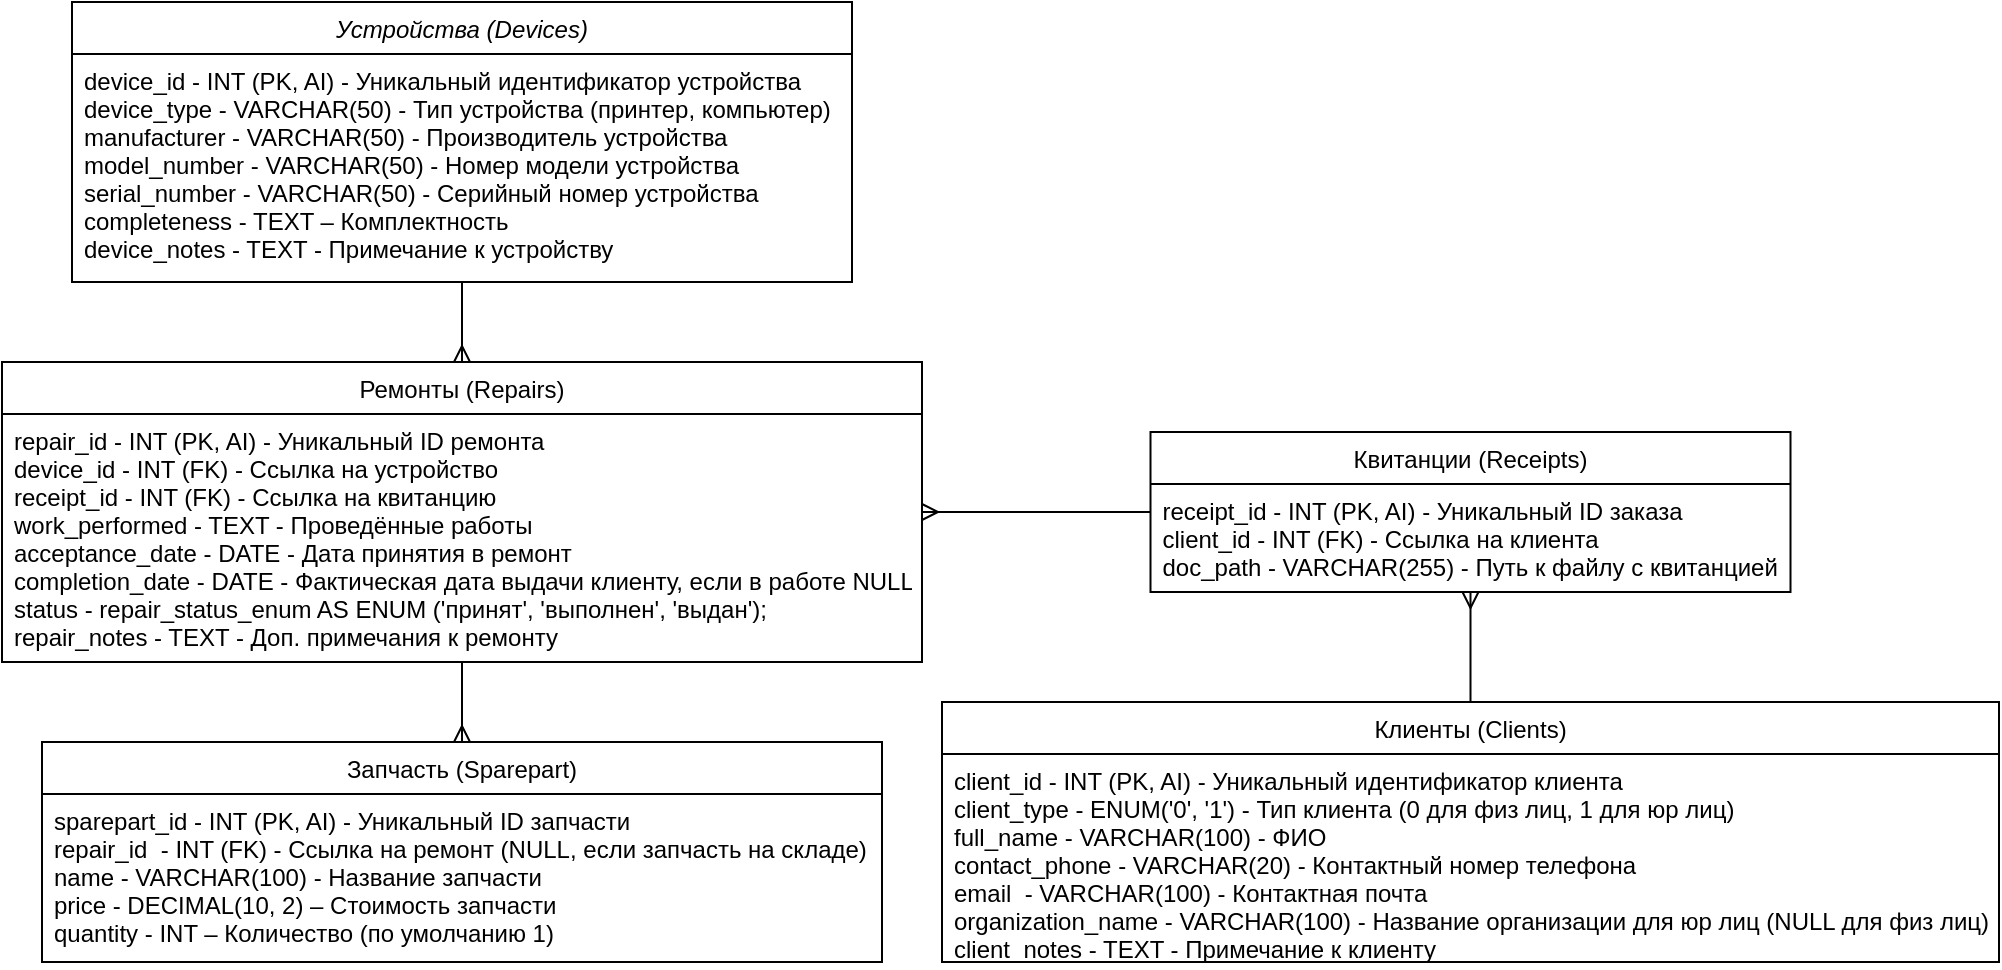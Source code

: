<mxfile version="28.0.6">
  <diagram id="C5RBs43oDa-KdzZeNtuy" name="Page-1">
    <mxGraphModel dx="1273" dy="688" grid="1" gridSize="10" guides="1" tooltips="1" connect="1" arrows="1" fold="1" page="1" pageScale="1" pageWidth="827" pageHeight="1169" math="0" shadow="0">
      <root>
        <mxCell id="WIyWlLk6GJQsqaUBKTNV-0" />
        <mxCell id="WIyWlLk6GJQsqaUBKTNV-1" parent="WIyWlLk6GJQsqaUBKTNV-0" />
        <mxCell id="zkfFHV4jXpPFQw0GAbJ--0" value="Устройства (Devices)" style="swimlane;fontStyle=2;align=center;verticalAlign=top;childLayout=stackLayout;horizontal=1;startSize=26;horizontalStack=0;resizeParent=1;resizeLast=0;collapsible=1;marginBottom=0;rounded=0;shadow=0;strokeWidth=1;" parent="WIyWlLk6GJQsqaUBKTNV-1" vertex="1">
          <mxGeometry x="45" y="150" width="390" height="140" as="geometry">
            <mxRectangle x="230" y="140" width="160" height="26" as="alternateBounds" />
          </mxGeometry>
        </mxCell>
        <mxCell id="zkfFHV4jXpPFQw0GAbJ--1" value="device_id - INT (PK, AI) - Уникальный идентификатор устройства&#xa;device_type - VARCHAR(50) - Тип устройства (принтер, компьютер)&#xa;manufacturer - VARCHAR(50) - Производитель устройства&#xa;model_number - VARCHAR(50) - Номер модели устройства&#xa;serial_number - VARCHAR(50) - Серийный номер устройства&#xa;completeness - TEXT – Комплектность &#xa;device_notes - TEXT - Примечание к устройству" style="text;align=left;verticalAlign=top;spacingLeft=4;spacingRight=4;overflow=hidden;rotatable=0;points=[[0,0.5],[1,0.5]];portConstraint=eastwest;" parent="zkfFHV4jXpPFQw0GAbJ--0" vertex="1">
          <mxGeometry y="26" width="390" height="114" as="geometry" />
        </mxCell>
        <mxCell id="zkfFHV4jXpPFQw0GAbJ--6" value="Ремонты (Repairs)" style="swimlane;fontStyle=0;align=center;verticalAlign=top;childLayout=stackLayout;horizontal=1;startSize=26;horizontalStack=0;resizeParent=1;resizeLast=0;collapsible=1;marginBottom=0;rounded=0;shadow=0;strokeWidth=1;" parent="WIyWlLk6GJQsqaUBKTNV-1" vertex="1">
          <mxGeometry x="10" y="330" width="460" height="150" as="geometry">
            <mxRectangle x="130" y="380" width="160" height="26" as="alternateBounds" />
          </mxGeometry>
        </mxCell>
        <mxCell id="zkfFHV4jXpPFQw0GAbJ--7" value="repair_id - INT (PK, AI) - Уникальный ID ремонта&#xa;device_id - INT (FK) - Ссылка на устройство&#xa;receipt_id - INT (FK) - Ссылка на квитанцию&#xa;work_performed - TEXT - Проведённые работы&#xa;acceptance_date - DATE - Дата принятия в ремонт&#xa;completion_date - DATE - Фактическая дата выдачи клиенту, если в работе NULL&#xa;status - repair_status_enum AS ENUM (&#39;принят&#39;, &#39;выполнен&#39;, &#39;выдан&#39;);&#xa;repair_notes - TEXT - Доп. примечания к ремонту&#xa;" style="text;align=left;verticalAlign=top;spacingLeft=4;spacingRight=4;overflow=hidden;rotatable=0;points=[[0,0.5],[1,0.5]];portConstraint=eastwest;" parent="zkfFHV4jXpPFQw0GAbJ--6" vertex="1">
          <mxGeometry y="26" width="460" height="124" as="geometry" />
        </mxCell>
        <mxCell id="zkfFHV4jXpPFQw0GAbJ--13" value="Квитанции (Receipts)" style="swimlane;fontStyle=0;align=center;verticalAlign=top;childLayout=stackLayout;horizontal=1;startSize=26;horizontalStack=0;resizeParent=1;resizeLast=0;collapsible=1;marginBottom=0;rounded=0;shadow=0;strokeWidth=1;" parent="WIyWlLk6GJQsqaUBKTNV-1" vertex="1">
          <mxGeometry x="584.25" y="365" width="320" height="80" as="geometry">
            <mxRectangle x="340" y="380" width="170" height="26" as="alternateBounds" />
          </mxGeometry>
        </mxCell>
        <mxCell id="zkfFHV4jXpPFQw0GAbJ--14" value="receipt_id - INT (PK, AI) - Уникальный ID заказа&#xa;client_id - INT (FK) - Ссылка на клиента&#xa;doc_path - VARCHAR(255) - Путь к файлу с квитанцией&#xa;" style="text;align=left;verticalAlign=top;spacingLeft=4;spacingRight=4;overflow=hidden;rotatable=0;points=[[0,0.5],[1,0.5]];portConstraint=eastwest;" parent="zkfFHV4jXpPFQw0GAbJ--13" vertex="1">
          <mxGeometry y="26" width="320" height="54" as="geometry" />
        </mxCell>
        <mxCell id="G32UZXwOOaWwSeeDJl15-0" style="rounded=0;orthogonalLoop=1;jettySize=auto;html=1;endArrow=ERmany;endFill=0;" parent="WIyWlLk6GJQsqaUBKTNV-1" source="zkfFHV4jXpPFQw0GAbJ--17" target="zkfFHV4jXpPFQw0GAbJ--13" edge="1">
          <mxGeometry relative="1" as="geometry" />
        </mxCell>
        <mxCell id="zkfFHV4jXpPFQw0GAbJ--17" value="Клиенты (Clients)" style="swimlane;fontStyle=0;align=center;verticalAlign=top;childLayout=stackLayout;horizontal=1;startSize=26;horizontalStack=0;resizeParent=1;resizeLast=0;collapsible=1;marginBottom=0;rounded=0;shadow=0;strokeWidth=1;" parent="WIyWlLk6GJQsqaUBKTNV-1" vertex="1">
          <mxGeometry x="480" y="500" width="528.5" height="130" as="geometry">
            <mxRectangle x="550" y="140" width="160" height="26" as="alternateBounds" />
          </mxGeometry>
        </mxCell>
        <mxCell id="zkfFHV4jXpPFQw0GAbJ--18" value="client_id - INT (PK, AI) - Уникальный идентификатор клиента&#xa;client_type - ENUM(&#39;0&#39;, &#39;1&#39;) - Тип клиента (0 для физ лиц, 1 для юр лиц)&#xa;full_name - VARCHAR(100) - ФИО&#xa;contact_phone - VARCHAR(20) - Контактный номер телефона&#xa;email  - VARCHAR(100) - Контактная почта&#xa;organization_name - VARCHAR(100) - Название организации для юр лиц (NULL для физ лиц)&#xa;client_notes - TEXT - Примечание к клиенту&#xa;" style="text;align=left;verticalAlign=top;spacingLeft=4;spacingRight=4;overflow=hidden;rotatable=0;points=[[0,0.5],[1,0.5]];portConstraint=eastwest;" parent="zkfFHV4jXpPFQw0GAbJ--17" vertex="1">
          <mxGeometry y="26" width="528.5" height="104" as="geometry" />
        </mxCell>
        <mxCell id="G32UZXwOOaWwSeeDJl15-1" style="rounded=0;orthogonalLoop=1;jettySize=auto;html=1;endArrow=ERmany;endFill=0;" parent="WIyWlLk6GJQsqaUBKTNV-1" source="zkfFHV4jXpPFQw0GAbJ--13" target="zkfFHV4jXpPFQw0GAbJ--6" edge="1">
          <mxGeometry relative="1" as="geometry">
            <mxPoint x="400" y="550" as="sourcePoint" />
            <mxPoint x="409" y="380" as="targetPoint" />
          </mxGeometry>
        </mxCell>
        <mxCell id="G32UZXwOOaWwSeeDJl15-2" style="rounded=0;orthogonalLoop=1;jettySize=auto;html=1;endArrow=ERmany;endFill=0;" parent="WIyWlLk6GJQsqaUBKTNV-1" source="zkfFHV4jXpPFQw0GAbJ--0" target="zkfFHV4jXpPFQw0GAbJ--6" edge="1">
          <mxGeometry relative="1" as="geometry">
            <mxPoint x="294" y="270" as="sourcePoint" />
            <mxPoint x="290" y="390" as="targetPoint" />
          </mxGeometry>
        </mxCell>
        <mxCell id="QUNeAQoOBO8wBSyquZbU-0" value="Запчасть (Sparepart)" style="swimlane;fontStyle=0;align=center;verticalAlign=top;childLayout=stackLayout;horizontal=1;startSize=26;horizontalStack=0;resizeParent=1;resizeLast=0;collapsible=1;marginBottom=0;rounded=0;shadow=0;strokeWidth=1;" parent="WIyWlLk6GJQsqaUBKTNV-1" vertex="1">
          <mxGeometry x="30" y="520" width="420" height="110" as="geometry">
            <mxRectangle x="130" y="380" width="160" height="26" as="alternateBounds" />
          </mxGeometry>
        </mxCell>
        <mxCell id="QUNeAQoOBO8wBSyquZbU-1" value="sparepart_id - INT (PK, AI) - Уникальный ID запчасти&#xa;repair_id  - INT (FK) - Ссылка на ремонт (NULL, если запчасть на складе)&#xa;name - VARCHAR(100) - Название запчасти&#xa;price - DECIMAL(10, 2) – Стоимость запчасти&#xa;quantity - INT – Количество (по умолчанию 1)&#xa;" style="text;align=left;verticalAlign=top;spacingLeft=4;spacingRight=4;overflow=hidden;rotatable=0;points=[[0,0.5],[1,0.5]];portConstraint=eastwest;" parent="QUNeAQoOBO8wBSyquZbU-0" vertex="1">
          <mxGeometry y="26" width="420" height="84" as="geometry" />
        </mxCell>
        <mxCell id="QUNeAQoOBO8wBSyquZbU-2" style="rounded=0;orthogonalLoop=1;jettySize=auto;html=1;endArrow=ERmany;endFill=0;" parent="WIyWlLk6GJQsqaUBKTNV-1" source="zkfFHV4jXpPFQw0GAbJ--6" target="QUNeAQoOBO8wBSyquZbU-0" edge="1">
          <mxGeometry relative="1" as="geometry">
            <mxPoint x="640" y="460" as="sourcePoint" />
            <mxPoint x="520" y="464" as="targetPoint" />
          </mxGeometry>
        </mxCell>
      </root>
    </mxGraphModel>
  </diagram>
</mxfile>
